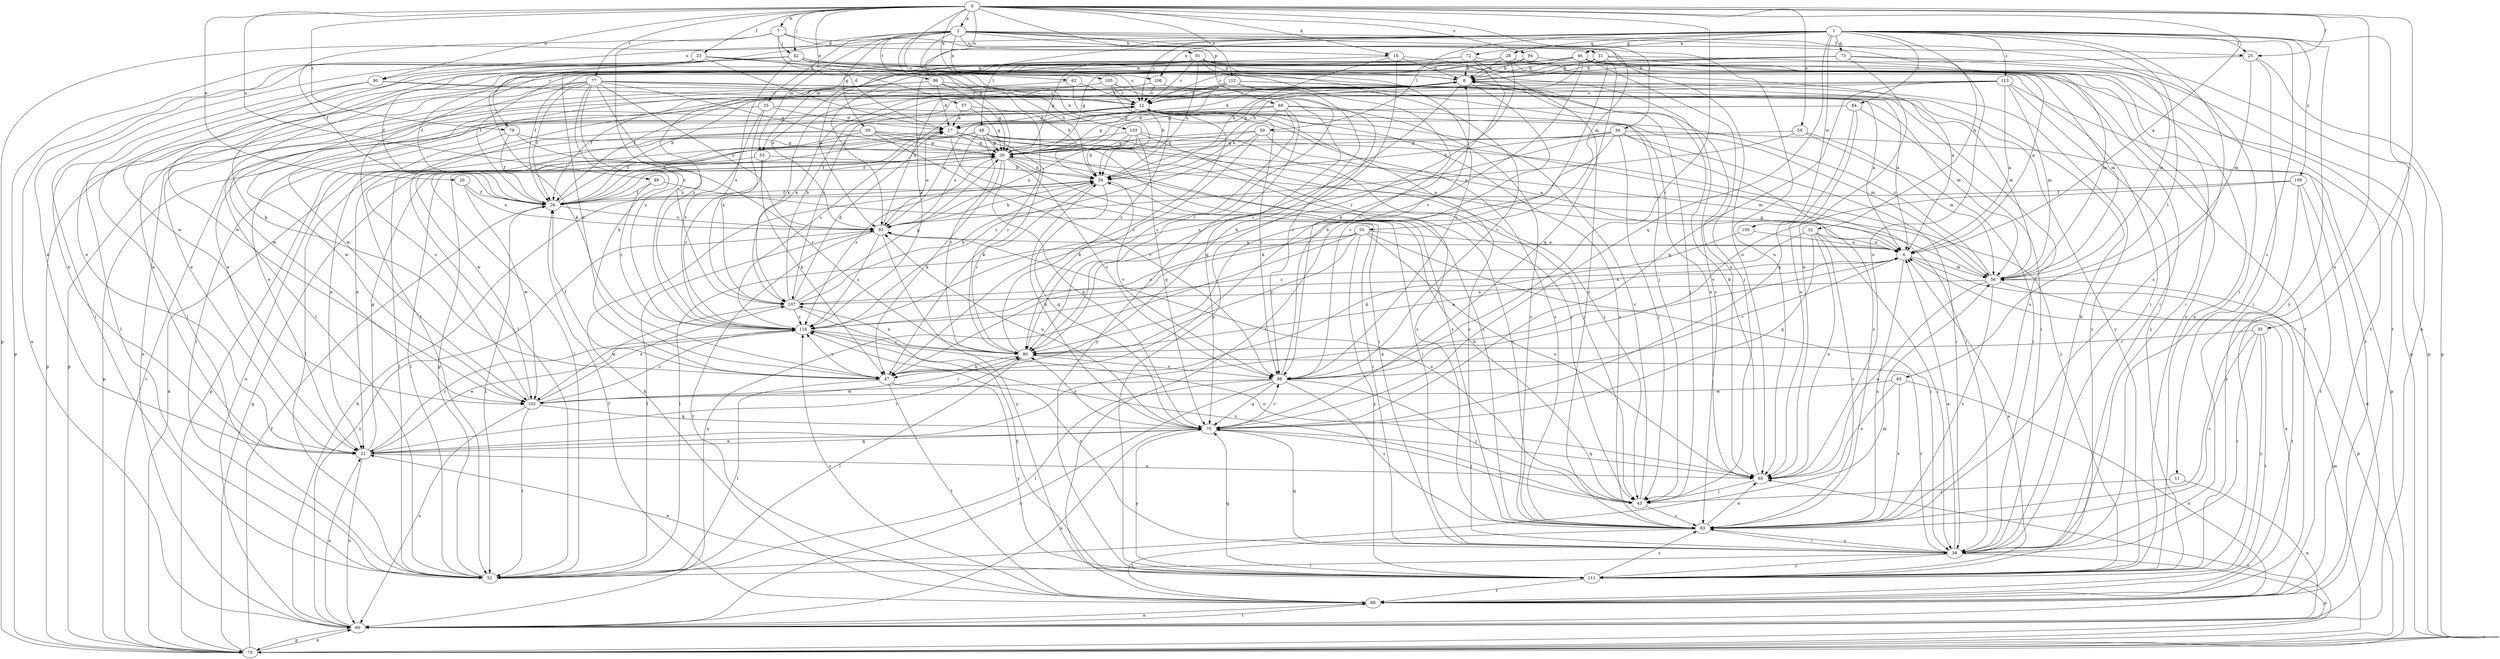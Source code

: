 strict digraph  {
0;
1;
2;
4;
7;
8;
11;
12;
16;
17;
20;
21;
23;
25;
26;
28;
29;
30;
31;
32;
33;
34;
35;
36;
39;
42;
43;
46;
47;
48;
50;
52;
53;
55;
56;
57;
58;
60;
62;
65;
69;
70;
72;
73;
75;
77;
79;
80;
83;
84;
85;
86;
88;
89;
90;
91;
93;
94;
98;
100;
102;
103;
105;
106;
107;
109;
111;
112;
113;
116;
0 -> 2  [label=a];
0 -> 4  [label=a];
0 -> 7  [label=b];
0 -> 16  [label=d];
0 -> 20  [label=e];
0 -> 23  [label=f];
0 -> 25  [label=f];
0 -> 35  [label=i];
0 -> 36  [label=i];
0 -> 42  [label=j];
0 -> 57  [label=n];
0 -> 58  [label=n];
0 -> 62  [label=o];
0 -> 69  [label=p];
0 -> 77  [label=r];
0 -> 79  [label=r];
0 -> 83  [label=s];
0 -> 89  [label=u];
0 -> 90  [label=u];
0 -> 94  [label=v];
0 -> 98  [label=v];
0 -> 103  [label=x];
0 -> 105  [label=x];
0 -> 112  [label=z];
1 -> 11  [label=c];
1 -> 12  [label=c];
1 -> 25  [label=f];
1 -> 28  [label=g];
1 -> 46  [label=k];
1 -> 48  [label=l];
1 -> 50  [label=l];
1 -> 53  [label=m];
1 -> 60  [label=n];
1 -> 65  [label=o];
1 -> 72  [label=q];
1 -> 73  [label=q];
1 -> 75  [label=q];
1 -> 83  [label=s];
1 -> 84  [label=t];
1 -> 85  [label=t];
1 -> 90  [label=u];
1 -> 100  [label=w];
1 -> 106  [label=x];
1 -> 109  [label=y];
1 -> 111  [label=y];
1 -> 113  [label=z];
2 -> 25  [label=f];
2 -> 29  [label=g];
2 -> 30  [label=g];
2 -> 31  [label=h];
2 -> 32  [label=h];
2 -> 33  [label=h];
2 -> 34  [label=h];
2 -> 39  [label=i];
2 -> 53  [label=m];
2 -> 55  [label=m];
2 -> 65  [label=o];
2 -> 70  [label=p];
2 -> 79  [label=r];
2 -> 86  [label=t];
2 -> 91  [label=u];
2 -> 106  [label=x];
4 -> 56  [label=m];
4 -> 70  [label=p];
4 -> 83  [label=s];
4 -> 98  [label=v];
4 -> 107  [label=x];
7 -> 16  [label=d];
7 -> 17  [label=d];
7 -> 26  [label=f];
7 -> 42  [label=j];
7 -> 65  [label=o];
7 -> 116  [label=z];
8 -> 12  [label=c];
8 -> 17  [label=d];
8 -> 30  [label=g];
8 -> 43  [label=j];
8 -> 80  [label=r];
8 -> 98  [label=v];
8 -> 111  [label=y];
11 -> 43  [label=j];
11 -> 60  [label=n];
12 -> 17  [label=d];
12 -> 21  [label=e];
12 -> 30  [label=g];
12 -> 56  [label=m];
12 -> 83  [label=s];
12 -> 93  [label=u];
12 -> 98  [label=v];
16 -> 8  [label=b];
16 -> 34  [label=h];
16 -> 47  [label=k];
16 -> 83  [label=s];
16 -> 111  [label=y];
17 -> 30  [label=g];
17 -> 39  [label=i];
17 -> 43  [label=j];
17 -> 83  [label=s];
17 -> 93  [label=u];
20 -> 26  [label=f];
20 -> 93  [label=u];
20 -> 102  [label=w];
21 -> 4  [label=a];
21 -> 30  [label=g];
21 -> 60  [label=n];
21 -> 65  [label=o];
21 -> 75  [label=q];
21 -> 80  [label=r];
21 -> 116  [label=z];
23 -> 8  [label=b];
23 -> 17  [label=d];
23 -> 21  [label=e];
23 -> 34  [label=h];
23 -> 60  [label=n];
23 -> 65  [label=o];
23 -> 70  [label=p];
25 -> 8  [label=b];
25 -> 39  [label=i];
25 -> 56  [label=m];
25 -> 70  [label=p];
26 -> 8  [label=b];
26 -> 17  [label=d];
26 -> 52  [label=l];
26 -> 93  [label=u];
28 -> 8  [label=b];
28 -> 30  [label=g];
28 -> 39  [label=i];
28 -> 52  [label=l];
28 -> 56  [label=m];
28 -> 80  [label=r];
28 -> 88  [label=t];
28 -> 93  [label=u];
28 -> 102  [label=w];
29 -> 4  [label=a];
29 -> 26  [label=f];
29 -> 30  [label=g];
29 -> 60  [label=n];
29 -> 70  [label=p];
29 -> 83  [label=s];
29 -> 98  [label=v];
30 -> 34  [label=h];
30 -> 39  [label=i];
30 -> 47  [label=k];
30 -> 52  [label=l];
30 -> 75  [label=q];
30 -> 83  [label=s];
30 -> 98  [label=v];
30 -> 116  [label=z];
31 -> 8  [label=b];
31 -> 12  [label=c];
31 -> 26  [label=f];
31 -> 56  [label=m];
31 -> 70  [label=p];
31 -> 75  [label=q];
31 -> 88  [label=t];
32 -> 4  [label=a];
32 -> 39  [label=i];
32 -> 65  [label=o];
32 -> 75  [label=q];
32 -> 83  [label=s];
32 -> 116  [label=z];
33 -> 17  [label=d];
33 -> 83  [label=s];
33 -> 102  [label=w];
33 -> 107  [label=x];
33 -> 116  [label=z];
34 -> 26  [label=f];
34 -> 75  [label=q];
34 -> 80  [label=r];
34 -> 98  [label=v];
35 -> 39  [label=i];
35 -> 80  [label=r];
35 -> 83  [label=s];
35 -> 88  [label=t];
35 -> 111  [label=y];
36 -> 30  [label=g];
36 -> 34  [label=h];
36 -> 39  [label=i];
36 -> 43  [label=j];
36 -> 47  [label=k];
36 -> 70  [label=p];
36 -> 83  [label=s];
36 -> 116  [label=z];
39 -> 4  [label=a];
39 -> 8  [label=b];
39 -> 12  [label=c];
39 -> 52  [label=l];
39 -> 70  [label=p];
39 -> 75  [label=q];
39 -> 80  [label=r];
39 -> 83  [label=s];
39 -> 111  [label=y];
39 -> 116  [label=z];
42 -> 8  [label=b];
42 -> 12  [label=c];
42 -> 43  [label=j];
42 -> 47  [label=k];
42 -> 52  [label=l];
42 -> 98  [label=v];
42 -> 102  [label=w];
42 -> 107  [label=x];
43 -> 12  [label=c];
43 -> 34  [label=h];
43 -> 83  [label=s];
43 -> 93  [label=u];
43 -> 116  [label=z];
46 -> 8  [label=b];
46 -> 34  [label=h];
46 -> 39  [label=i];
46 -> 43  [label=j];
46 -> 52  [label=l];
46 -> 80  [label=r];
46 -> 88  [label=t];
46 -> 93  [label=u];
46 -> 111  [label=y];
46 -> 116  [label=z];
47 -> 26  [label=f];
47 -> 52  [label=l];
47 -> 88  [label=t];
47 -> 111  [label=y];
47 -> 116  [label=z];
48 -> 21  [label=e];
48 -> 26  [label=f];
48 -> 30  [label=g];
48 -> 43  [label=j];
48 -> 47  [label=k];
48 -> 52  [label=l];
48 -> 56  [label=m];
48 -> 80  [label=r];
48 -> 93  [label=u];
48 -> 102  [label=w];
48 -> 111  [label=y];
50 -> 4  [label=a];
50 -> 21  [label=e];
50 -> 30  [label=g];
50 -> 39  [label=i];
50 -> 47  [label=k];
50 -> 116  [label=z];
52 -> 30  [label=g];
52 -> 56  [label=m];
53 -> 34  [label=h];
53 -> 47  [label=k];
53 -> 52  [label=l];
53 -> 116  [label=z];
55 -> 4  [label=a];
55 -> 39  [label=i];
55 -> 52  [label=l];
55 -> 60  [label=n];
55 -> 65  [label=o];
55 -> 80  [label=r];
55 -> 111  [label=y];
55 -> 116  [label=z];
56 -> 12  [label=c];
56 -> 30  [label=g];
56 -> 65  [label=o];
56 -> 83  [label=s];
56 -> 88  [label=t];
56 -> 107  [label=x];
57 -> 17  [label=d];
57 -> 30  [label=g];
57 -> 80  [label=r];
58 -> 30  [label=g];
58 -> 39  [label=i];
58 -> 56  [label=m];
58 -> 93  [label=u];
60 -> 21  [label=e];
60 -> 34  [label=h];
60 -> 70  [label=p];
60 -> 88  [label=t];
60 -> 93  [label=u];
62 -> 12  [label=c];
62 -> 60  [label=n];
62 -> 80  [label=r];
65 -> 8  [label=b];
65 -> 43  [label=j];
65 -> 75  [label=q];
69 -> 17  [label=d];
69 -> 34  [label=h];
69 -> 52  [label=l];
69 -> 65  [label=o];
69 -> 70  [label=p];
69 -> 80  [label=r];
69 -> 83  [label=s];
69 -> 111  [label=y];
70 -> 12  [label=c];
70 -> 17  [label=d];
70 -> 26  [label=f];
70 -> 30  [label=g];
70 -> 56  [label=m];
70 -> 60  [label=n];
70 -> 65  [label=o];
72 -> 4  [label=a];
72 -> 8  [label=b];
72 -> 21  [label=e];
72 -> 26  [label=f];
72 -> 47  [label=k];
72 -> 70  [label=p];
72 -> 93  [label=u];
73 -> 8  [label=b];
73 -> 26  [label=f];
73 -> 30  [label=g];
73 -> 56  [label=m];
73 -> 65  [label=o];
73 -> 88  [label=t];
75 -> 21  [label=e];
75 -> 34  [label=h];
75 -> 43  [label=j];
75 -> 60  [label=n];
75 -> 80  [label=r];
75 -> 93  [label=u];
75 -> 98  [label=v];
75 -> 111  [label=y];
77 -> 12  [label=c];
77 -> 21  [label=e];
77 -> 26  [label=f];
77 -> 30  [label=g];
77 -> 47  [label=k];
77 -> 56  [label=m];
77 -> 70  [label=p];
77 -> 93  [label=u];
77 -> 98  [label=v];
77 -> 102  [label=w];
77 -> 107  [label=x];
77 -> 116  [label=z];
79 -> 26  [label=f];
79 -> 30  [label=g];
79 -> 52  [label=l];
79 -> 80  [label=r];
80 -> 4  [label=a];
80 -> 12  [label=c];
80 -> 47  [label=k];
80 -> 52  [label=l];
80 -> 98  [label=v];
80 -> 107  [label=x];
83 -> 39  [label=i];
83 -> 65  [label=o];
83 -> 88  [label=t];
84 -> 17  [label=d];
84 -> 39  [label=i];
84 -> 65  [label=o];
84 -> 75  [label=q];
85 -> 60  [label=n];
85 -> 65  [label=o];
85 -> 83  [label=s];
85 -> 102  [label=w];
86 -> 12  [label=c];
86 -> 17  [label=d];
86 -> 21  [label=e];
86 -> 30  [label=g];
86 -> 34  [label=h];
86 -> 102  [label=w];
88 -> 4  [label=a];
88 -> 26  [label=f];
88 -> 34  [label=h];
88 -> 60  [label=n];
88 -> 116  [label=z];
89 -> 26  [label=f];
89 -> 39  [label=i];
89 -> 116  [label=z];
90 -> 12  [label=c];
90 -> 21  [label=e];
90 -> 52  [label=l];
90 -> 75  [label=q];
91 -> 4  [label=a];
91 -> 8  [label=b];
91 -> 12  [label=c];
91 -> 26  [label=f];
91 -> 34  [label=h];
91 -> 39  [label=i];
91 -> 47  [label=k];
91 -> 52  [label=l];
91 -> 83  [label=s];
91 -> 98  [label=v];
93 -> 4  [label=a];
93 -> 8  [label=b];
93 -> 34  [label=h];
93 -> 52  [label=l];
93 -> 88  [label=t];
93 -> 111  [label=y];
93 -> 116  [label=z];
94 -> 8  [label=b];
94 -> 111  [label=y];
94 -> 116  [label=z];
98 -> 8  [label=b];
98 -> 43  [label=j];
98 -> 52  [label=l];
98 -> 60  [label=n];
98 -> 75  [label=q];
98 -> 83  [label=s];
98 -> 102  [label=w];
100 -> 4  [label=a];
100 -> 47  [label=k];
102 -> 12  [label=c];
102 -> 52  [label=l];
102 -> 60  [label=n];
102 -> 75  [label=q];
102 -> 80  [label=r];
102 -> 107  [label=x];
102 -> 116  [label=z];
103 -> 26  [label=f];
103 -> 30  [label=g];
103 -> 34  [label=h];
103 -> 43  [label=j];
103 -> 75  [label=q];
103 -> 83  [label=s];
103 -> 93  [label=u];
105 -> 4  [label=a];
105 -> 12  [label=c];
105 -> 26  [label=f];
105 -> 34  [label=h];
105 -> 70  [label=p];
105 -> 80  [label=r];
106 -> 4  [label=a];
106 -> 12  [label=c];
106 -> 26  [label=f];
106 -> 83  [label=s];
106 -> 107  [label=x];
107 -> 8  [label=b];
107 -> 17  [label=d];
107 -> 30  [label=g];
107 -> 34  [label=h];
107 -> 102  [label=w];
107 -> 111  [label=y];
107 -> 116  [label=z];
109 -> 26  [label=f];
109 -> 60  [label=n];
109 -> 88  [label=t];
109 -> 98  [label=v];
109 -> 111  [label=y];
111 -> 4  [label=a];
111 -> 21  [label=e];
111 -> 75  [label=q];
111 -> 83  [label=s];
111 -> 88  [label=t];
112 -> 12  [label=c];
112 -> 21  [label=e];
112 -> 30  [label=g];
112 -> 47  [label=k];
112 -> 56  [label=m];
112 -> 98  [label=v];
112 -> 107  [label=x];
112 -> 111  [label=y];
113 -> 4  [label=a];
113 -> 12  [label=c];
113 -> 52  [label=l];
113 -> 56  [label=m];
113 -> 75  [label=q];
113 -> 88  [label=t];
113 -> 107  [label=x];
113 -> 111  [label=y];
116 -> 12  [label=c];
116 -> 21  [label=e];
116 -> 65  [label=o];
116 -> 80  [label=r];
}
